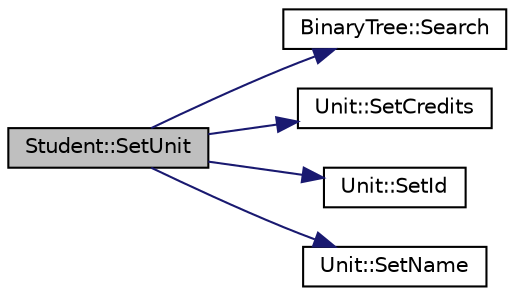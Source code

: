 digraph G
{
  edge [fontname="Helvetica",fontsize=10,labelfontname="Helvetica",labelfontsize=10];
  node [fontname="Helvetica",fontsize=10,shape=record];
  rankdir=LR;
  Node1 [label="Student::SetUnit",height=0.2,width=0.4,color="black", fillcolor="grey75", style="filled" fontcolor="black"];
  Node1 -> Node2 [color="midnightblue",fontsize=10,style="solid",fontname="Helvetica"];
  Node2 [label="BinaryTree::Search",height=0.2,width=0.4,color="black", fillcolor="white", style="filled",URL="$class_binary_tree.html#0f12a4d4cc9b66f36b6c6f3e02affc25",tooltip="Searches for an object matching type T."];
  Node1 -> Node3 [color="midnightblue",fontsize=10,style="solid",fontname="Helvetica"];
  Node3 [label="Unit::SetCredits",height=0.2,width=0.4,color="black", fillcolor="white", style="filled",URL="$class_unit.html#b71a0f015dcb682b31e3ad9fa87fe77c",tooltip="Set the credit value."];
  Node1 -> Node4 [color="midnightblue",fontsize=10,style="solid",fontname="Helvetica"];
  Node4 [label="Unit::SetId",height=0.2,width=0.4,color="black", fillcolor="white", style="filled",URL="$class_unit.html#17ab0dc55019784de350ccc8fc43e72c",tooltip="Set the UnitId."];
  Node1 -> Node5 [color="midnightblue",fontsize=10,style="solid",fontname="Helvetica"];
  Node5 [label="Unit::SetName",height=0.2,width=0.4,color="black", fillcolor="white", style="filled",URL="$class_unit.html#66f2dfe0cf5519d2cbdb0e8b1a285dec",tooltip="Set the name of the unit."];
}
